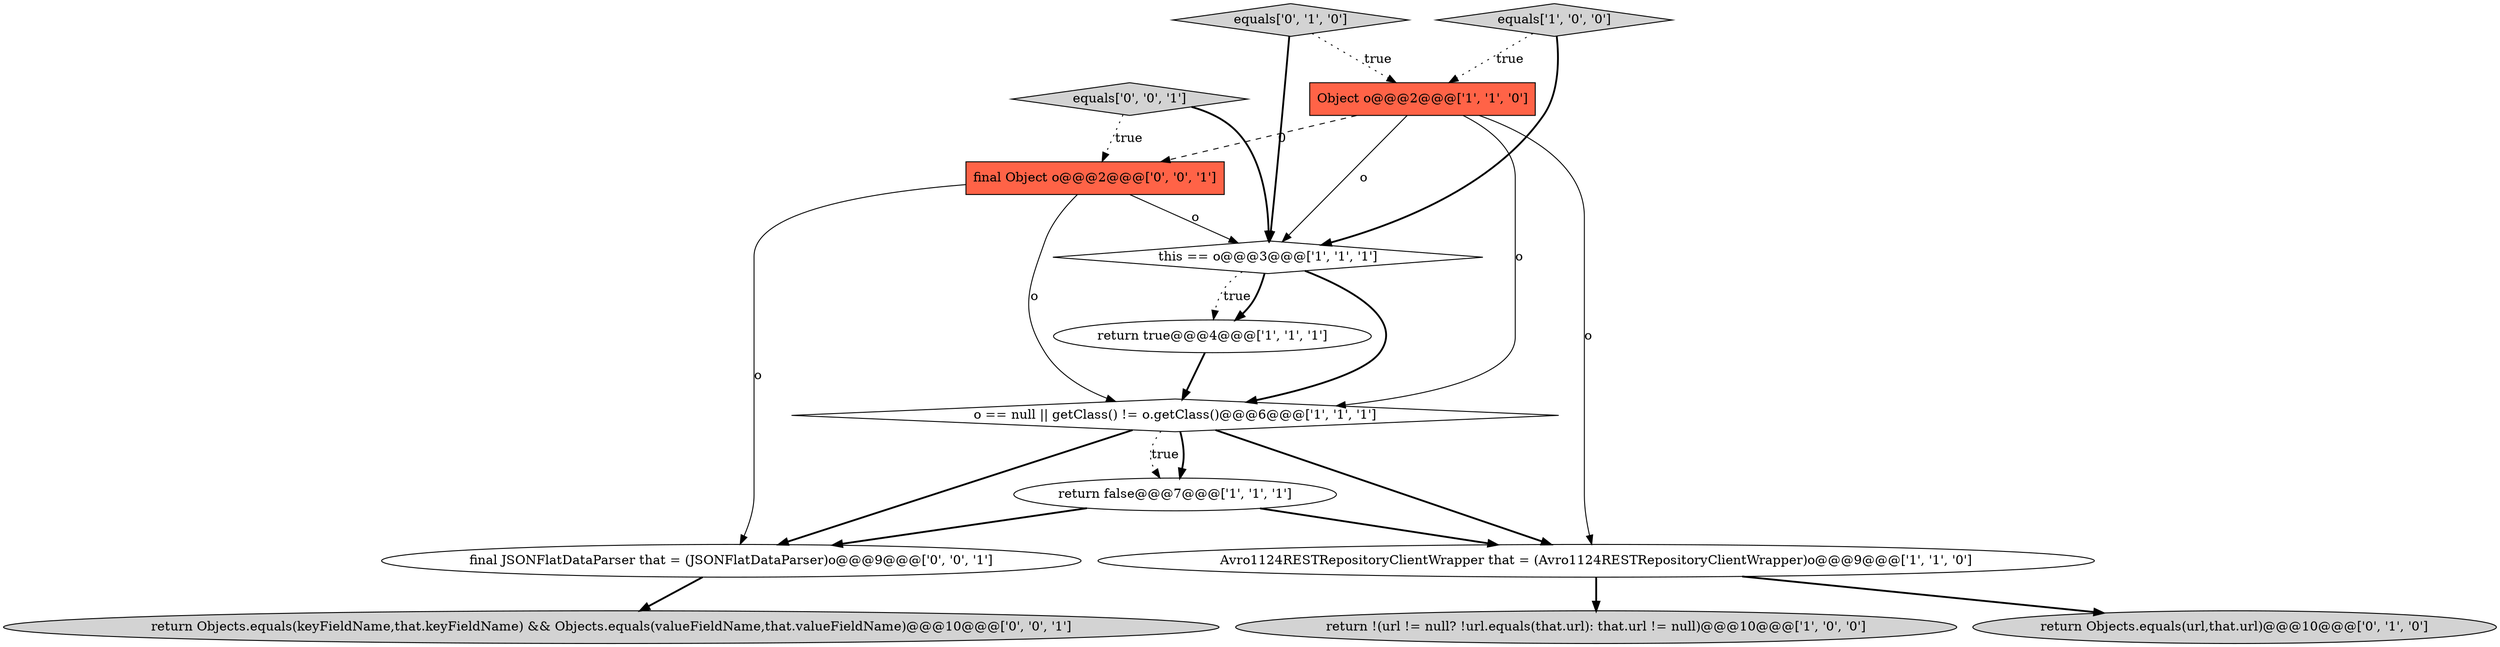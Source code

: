digraph {
2 [style = filled, label = "Avro1124RESTRepositoryClientWrapper that = (Avro1124RESTRepositoryClientWrapper)o@@@9@@@['1', '1', '0']", fillcolor = white, shape = ellipse image = "AAA0AAABBB1BBB"];
10 [style = filled, label = "final JSONFlatDataParser that = (JSONFlatDataParser)o@@@9@@@['0', '0', '1']", fillcolor = white, shape = ellipse image = "AAA0AAABBB3BBB"];
12 [style = filled, label = "final Object o@@@2@@@['0', '0', '1']", fillcolor = tomato, shape = box image = "AAA0AAABBB3BBB"];
4 [style = filled, label = "return false@@@7@@@['1', '1', '1']", fillcolor = white, shape = ellipse image = "AAA0AAABBB1BBB"];
6 [style = filled, label = "return !(url != null? !url.equals(that.url): that.url != null)@@@10@@@['1', '0', '0']", fillcolor = lightgray, shape = ellipse image = "AAA0AAABBB1BBB"];
9 [style = filled, label = "return Objects.equals(url,that.url)@@@10@@@['0', '1', '0']", fillcolor = lightgray, shape = ellipse image = "AAA0AAABBB2BBB"];
1 [style = filled, label = "o == null || getClass() != o.getClass()@@@6@@@['1', '1', '1']", fillcolor = white, shape = diamond image = "AAA0AAABBB1BBB"];
7 [style = filled, label = "equals['1', '0', '0']", fillcolor = lightgray, shape = diamond image = "AAA0AAABBB1BBB"];
13 [style = filled, label = "equals['0', '0', '1']", fillcolor = lightgray, shape = diamond image = "AAA0AAABBB3BBB"];
0 [style = filled, label = "this == o@@@3@@@['1', '1', '1']", fillcolor = white, shape = diamond image = "AAA0AAABBB1BBB"];
3 [style = filled, label = "Object o@@@2@@@['1', '1', '0']", fillcolor = tomato, shape = box image = "AAA0AAABBB1BBB"];
8 [style = filled, label = "equals['0', '1', '0']", fillcolor = lightgray, shape = diamond image = "AAA0AAABBB2BBB"];
11 [style = filled, label = "return Objects.equals(keyFieldName,that.keyFieldName) && Objects.equals(valueFieldName,that.valueFieldName)@@@10@@@['0', '0', '1']", fillcolor = lightgray, shape = ellipse image = "AAA0AAABBB3BBB"];
5 [style = filled, label = "return true@@@4@@@['1', '1', '1']", fillcolor = white, shape = ellipse image = "AAA0AAABBB1BBB"];
3->0 [style = solid, label="o"];
1->10 [style = bold, label=""];
8->0 [style = bold, label=""];
13->0 [style = bold, label=""];
5->1 [style = bold, label=""];
12->1 [style = solid, label="o"];
3->1 [style = solid, label="o"];
10->11 [style = bold, label=""];
12->0 [style = solid, label="o"];
0->1 [style = bold, label=""];
4->2 [style = bold, label=""];
12->10 [style = solid, label="o"];
0->5 [style = dotted, label="true"];
2->9 [style = bold, label=""];
7->0 [style = bold, label=""];
1->4 [style = bold, label=""];
2->6 [style = bold, label=""];
4->10 [style = bold, label=""];
8->3 [style = dotted, label="true"];
3->2 [style = solid, label="o"];
0->5 [style = bold, label=""];
13->12 [style = dotted, label="true"];
3->12 [style = dashed, label="0"];
1->4 [style = dotted, label="true"];
1->2 [style = bold, label=""];
7->3 [style = dotted, label="true"];
}
